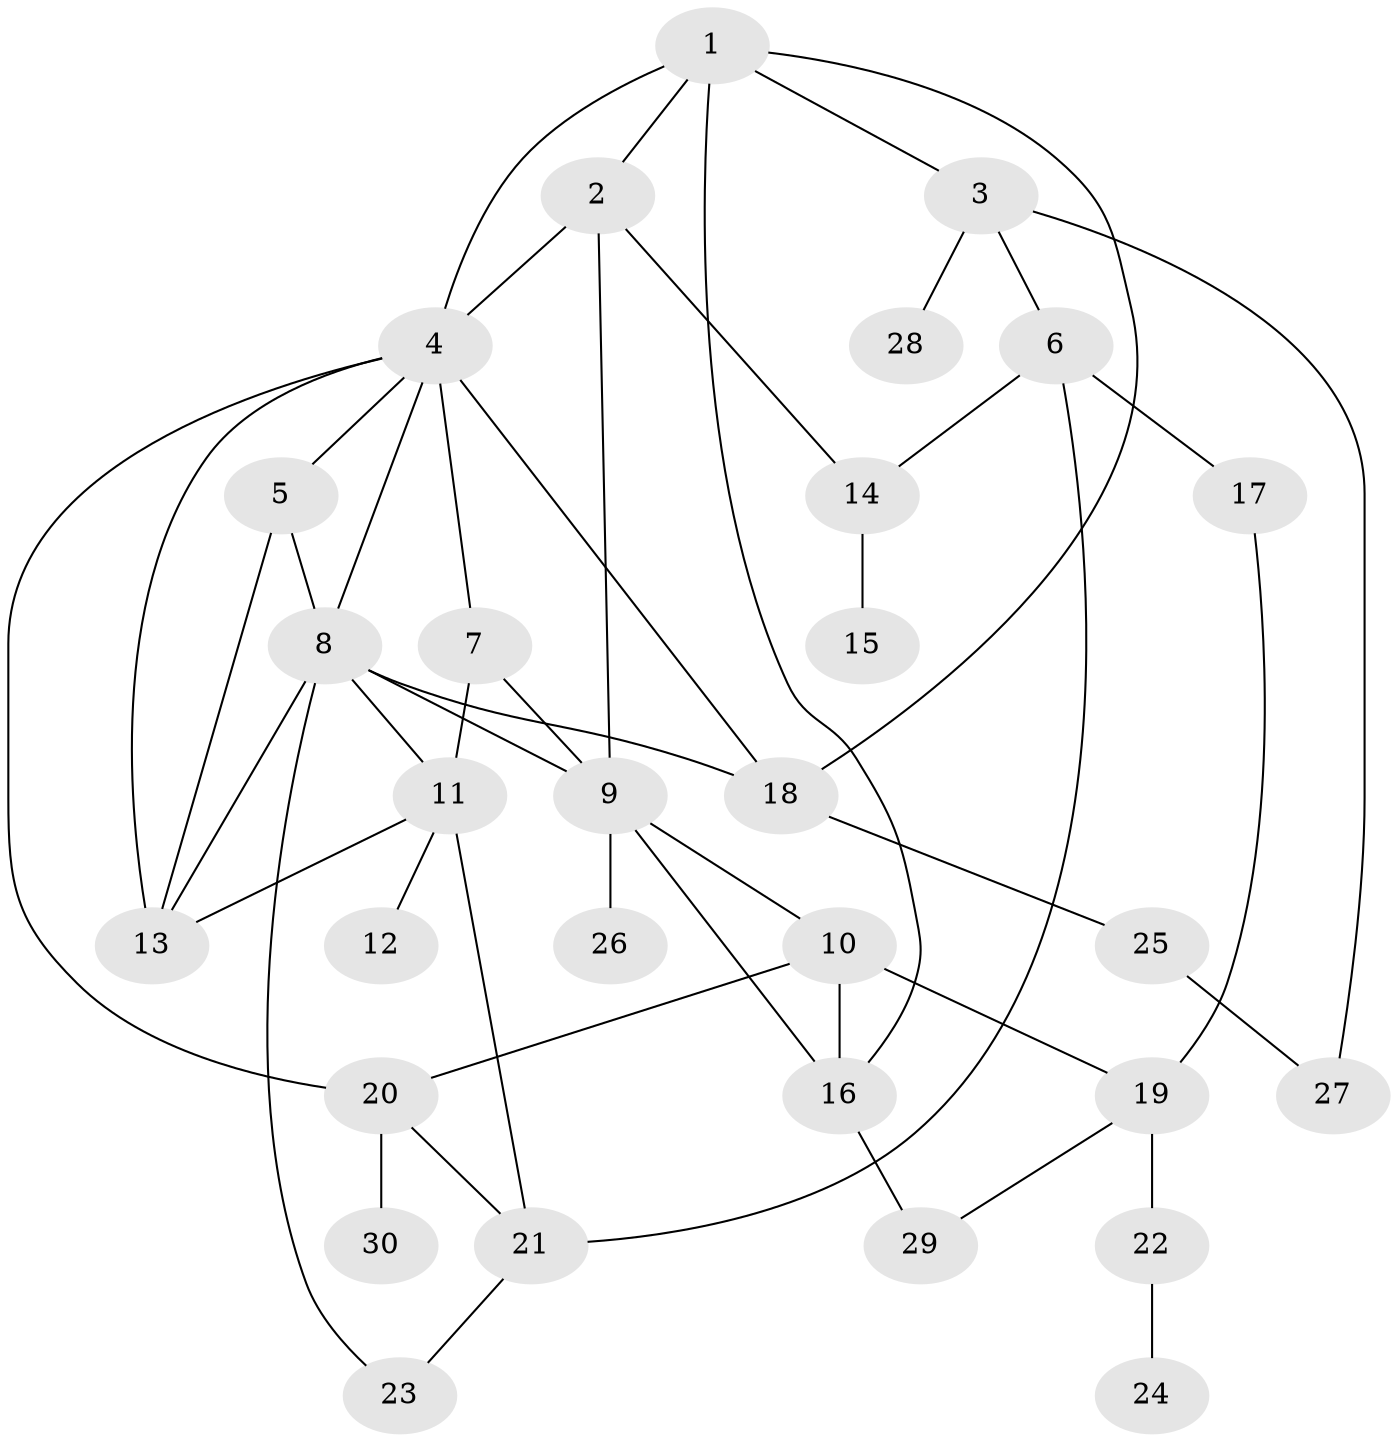 // original degree distribution, {4: 0.11864406779661017, 5: 0.13559322033898305, 7: 0.01694915254237288, 3: 0.2033898305084746, 8: 0.01694915254237288, 2: 0.22033898305084745, 1: 0.288135593220339}
// Generated by graph-tools (version 1.1) at 2025/34/03/09/25 02:34:32]
// undirected, 30 vertices, 49 edges
graph export_dot {
graph [start="1"]
  node [color=gray90,style=filled];
  1;
  2;
  3;
  4;
  5;
  6;
  7;
  8;
  9;
  10;
  11;
  12;
  13;
  14;
  15;
  16;
  17;
  18;
  19;
  20;
  21;
  22;
  23;
  24;
  25;
  26;
  27;
  28;
  29;
  30;
  1 -- 2 [weight=1.0];
  1 -- 3 [weight=1.0];
  1 -- 4 [weight=1.0];
  1 -- 16 [weight=1.0];
  1 -- 18 [weight=1.0];
  2 -- 4 [weight=1.0];
  2 -- 9 [weight=1.0];
  2 -- 14 [weight=2.0];
  3 -- 6 [weight=1.0];
  3 -- 27 [weight=1.0];
  3 -- 28 [weight=1.0];
  4 -- 5 [weight=1.0];
  4 -- 7 [weight=1.0];
  4 -- 8 [weight=1.0];
  4 -- 13 [weight=1.0];
  4 -- 18 [weight=1.0];
  4 -- 20 [weight=1.0];
  5 -- 8 [weight=1.0];
  5 -- 13 [weight=1.0];
  6 -- 14 [weight=1.0];
  6 -- 17 [weight=1.0];
  6 -- 21 [weight=1.0];
  7 -- 9 [weight=1.0];
  7 -- 11 [weight=1.0];
  8 -- 9 [weight=1.0];
  8 -- 11 [weight=1.0];
  8 -- 13 [weight=1.0];
  8 -- 18 [weight=1.0];
  8 -- 23 [weight=1.0];
  9 -- 10 [weight=1.0];
  9 -- 16 [weight=2.0];
  9 -- 26 [weight=1.0];
  10 -- 16 [weight=1.0];
  10 -- 19 [weight=1.0];
  10 -- 20 [weight=1.0];
  11 -- 12 [weight=1.0];
  11 -- 13 [weight=1.0];
  11 -- 21 [weight=2.0];
  14 -- 15 [weight=2.0];
  16 -- 29 [weight=1.0];
  17 -- 19 [weight=1.0];
  18 -- 25 [weight=1.0];
  19 -- 22 [weight=1.0];
  19 -- 29 [weight=1.0];
  20 -- 21 [weight=1.0];
  20 -- 30 [weight=1.0];
  21 -- 23 [weight=1.0];
  22 -- 24 [weight=1.0];
  25 -- 27 [weight=1.0];
}
